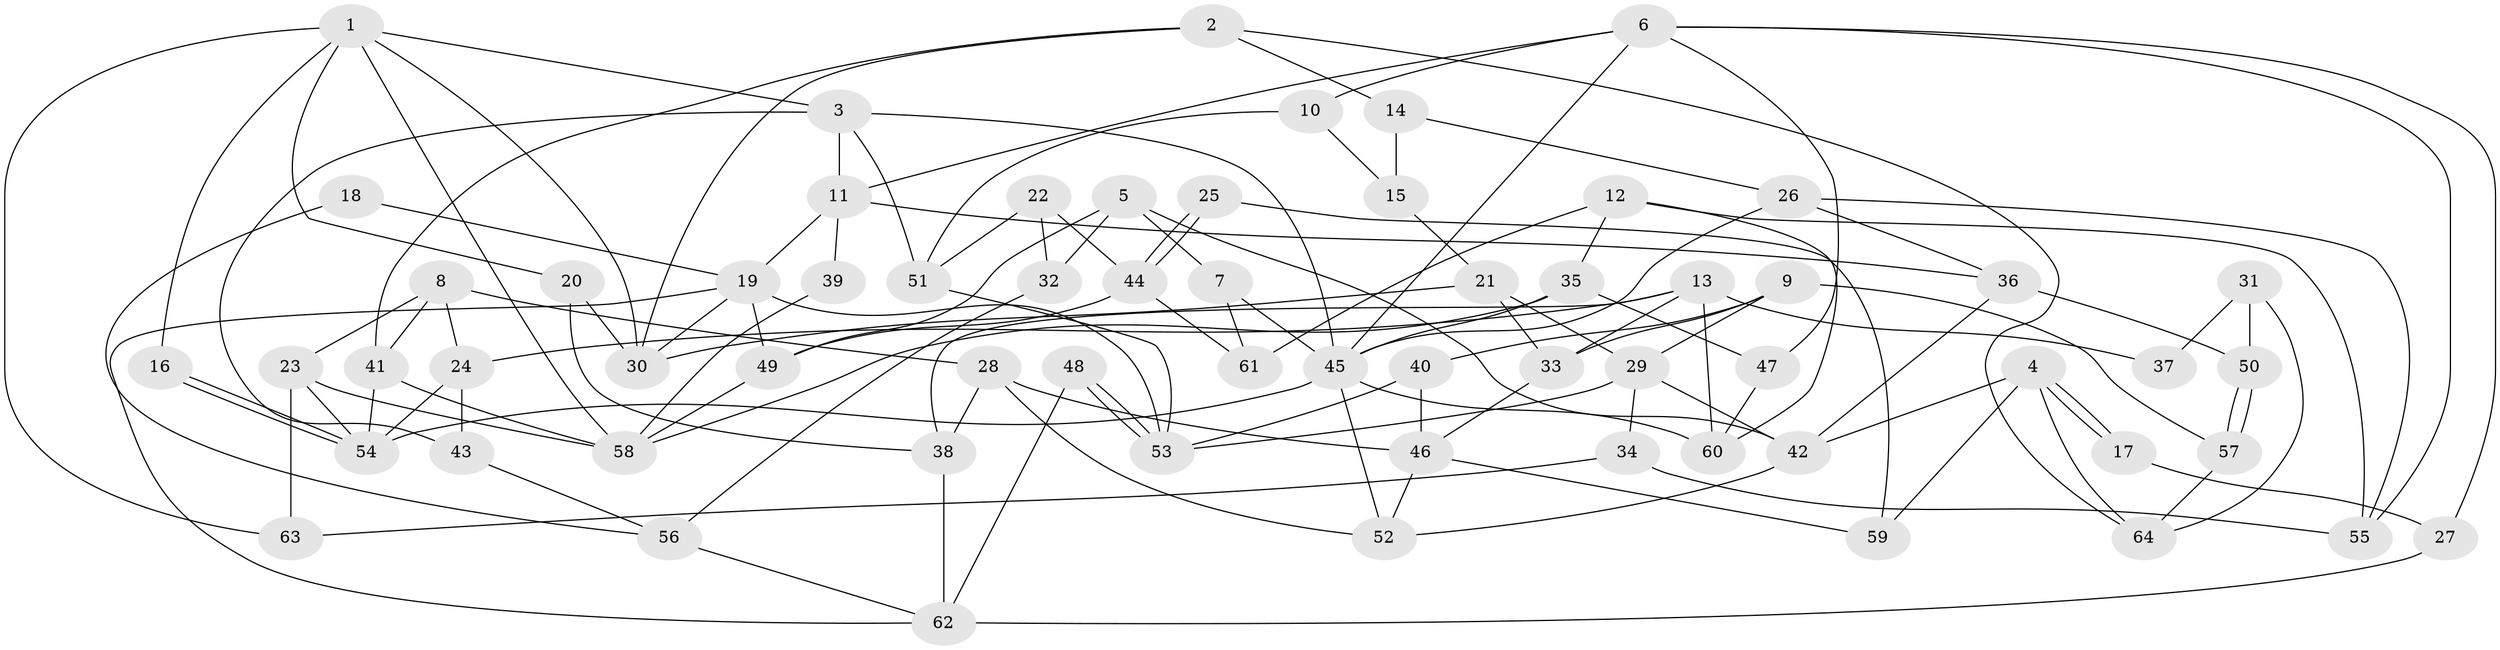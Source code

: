 // Generated by graph-tools (version 1.1) at 2025/35/03/09/25 02:35:56]
// undirected, 64 vertices, 128 edges
graph export_dot {
graph [start="1"]
  node [color=gray90,style=filled];
  1;
  2;
  3;
  4;
  5;
  6;
  7;
  8;
  9;
  10;
  11;
  12;
  13;
  14;
  15;
  16;
  17;
  18;
  19;
  20;
  21;
  22;
  23;
  24;
  25;
  26;
  27;
  28;
  29;
  30;
  31;
  32;
  33;
  34;
  35;
  36;
  37;
  38;
  39;
  40;
  41;
  42;
  43;
  44;
  45;
  46;
  47;
  48;
  49;
  50;
  51;
  52;
  53;
  54;
  55;
  56;
  57;
  58;
  59;
  60;
  61;
  62;
  63;
  64;
  1 -- 3;
  1 -- 58;
  1 -- 16;
  1 -- 20;
  1 -- 30;
  1 -- 63;
  2 -- 30;
  2 -- 14;
  2 -- 41;
  2 -- 64;
  3 -- 45;
  3 -- 43;
  3 -- 11;
  3 -- 51;
  4 -- 17;
  4 -- 17;
  4 -- 42;
  4 -- 59;
  4 -- 64;
  5 -- 42;
  5 -- 49;
  5 -- 7;
  5 -- 32;
  6 -- 47;
  6 -- 55;
  6 -- 10;
  6 -- 11;
  6 -- 27;
  6 -- 45;
  7 -- 45;
  7 -- 61;
  8 -- 23;
  8 -- 41;
  8 -- 24;
  8 -- 28;
  9 -- 40;
  9 -- 57;
  9 -- 29;
  9 -- 33;
  10 -- 51;
  10 -- 15;
  11 -- 19;
  11 -- 36;
  11 -- 39;
  12 -- 61;
  12 -- 60;
  12 -- 35;
  12 -- 55;
  13 -- 38;
  13 -- 24;
  13 -- 33;
  13 -- 37;
  13 -- 60;
  14 -- 15;
  14 -- 26;
  15 -- 21;
  16 -- 54;
  16 -- 54;
  17 -- 27;
  18 -- 56;
  18 -- 19;
  19 -- 30;
  19 -- 49;
  19 -- 53;
  19 -- 62;
  20 -- 30;
  20 -- 38;
  21 -- 29;
  21 -- 33;
  21 -- 30;
  22 -- 44;
  22 -- 51;
  22 -- 32;
  23 -- 63;
  23 -- 54;
  23 -- 58;
  24 -- 54;
  24 -- 43;
  25 -- 44;
  25 -- 44;
  25 -- 59;
  26 -- 45;
  26 -- 36;
  26 -- 55;
  27 -- 62;
  28 -- 52;
  28 -- 38;
  28 -- 46;
  29 -- 53;
  29 -- 34;
  29 -- 42;
  31 -- 64;
  31 -- 50;
  31 -- 37;
  32 -- 56;
  33 -- 46;
  34 -- 55;
  34 -- 63;
  35 -- 58;
  35 -- 45;
  35 -- 47;
  36 -- 42;
  36 -- 50;
  38 -- 62;
  39 -- 58;
  40 -- 46;
  40 -- 53;
  41 -- 54;
  41 -- 58;
  42 -- 52;
  43 -- 56;
  44 -- 49;
  44 -- 61;
  45 -- 52;
  45 -- 54;
  45 -- 60;
  46 -- 52;
  46 -- 59;
  47 -- 60;
  48 -- 53;
  48 -- 53;
  48 -- 62;
  49 -- 58;
  50 -- 57;
  50 -- 57;
  51 -- 53;
  56 -- 62;
  57 -- 64;
}

